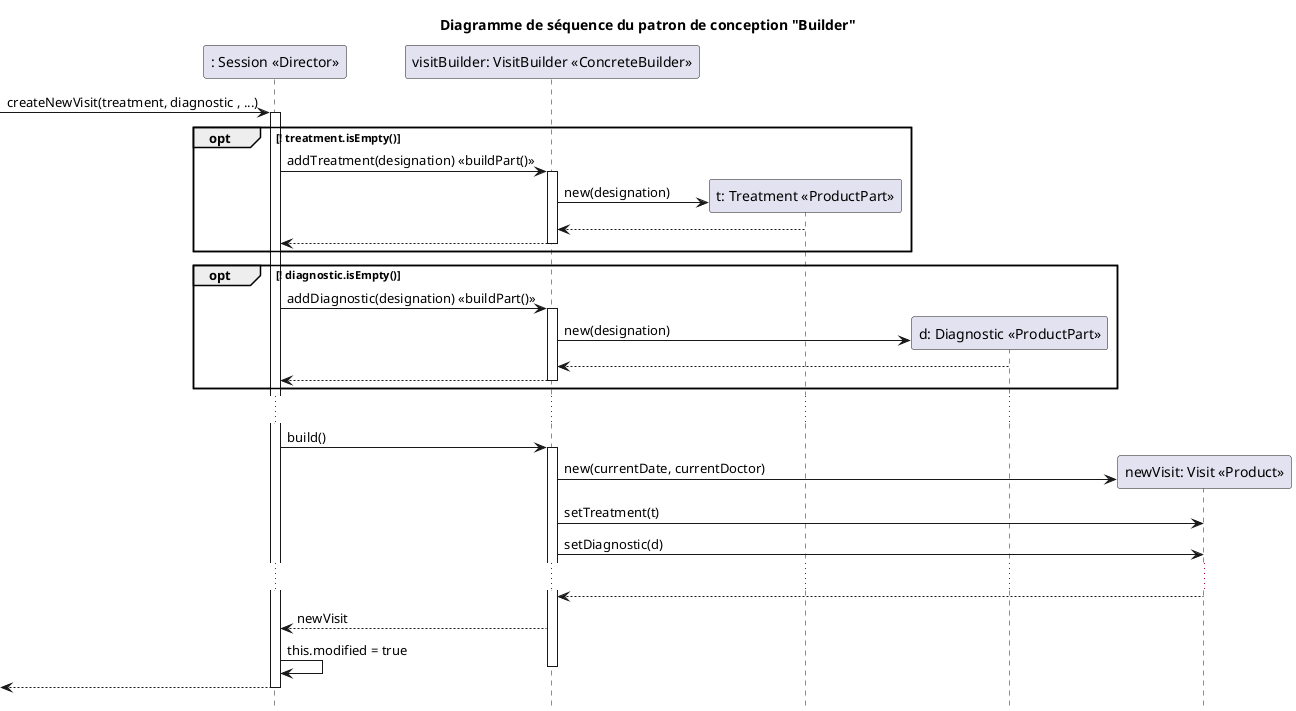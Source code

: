 @startuml

hide footbox
title Diagramme de séquence du patron de conception "Builder"


participant ": Session <<Director>>" as D
participant "visitBuilder: VisitBuilder <<ConcreteBuilder>>" as B

[-> D: createNewVisit(treatment, diagnostic , ...)
activate D

opt ! treatment.isEmpty()
D -> B: addTreatment(designation) <<buildPart()>>
activate B
create participant "t: Treatment <<ProductPart>>" as PP
B -> PP: new(designation)
PP --> B
B --> D
deactivate B
end

opt ! diagnostic.isEmpty()
D -> B: addDiagnostic(designation) <<buildPart()>>
activate B
create participant "d: Diagnostic <<ProductPart>>" as DP
B -> DP: new(designation)
DP --> B
B --> D
deactivate B
end
...

D -> B: build()
activate B
create "newVisit: Visit <<Product>>" as P
B -> P: new(currentDate, currentDoctor)
B -> P: setTreatment(t)
B -> P: setDiagnostic(d)
...
P --> B
B --> D: newVisit
D -> D : this.modified = true
deactivate B
[<-- D:
deactivate D

@enduml
